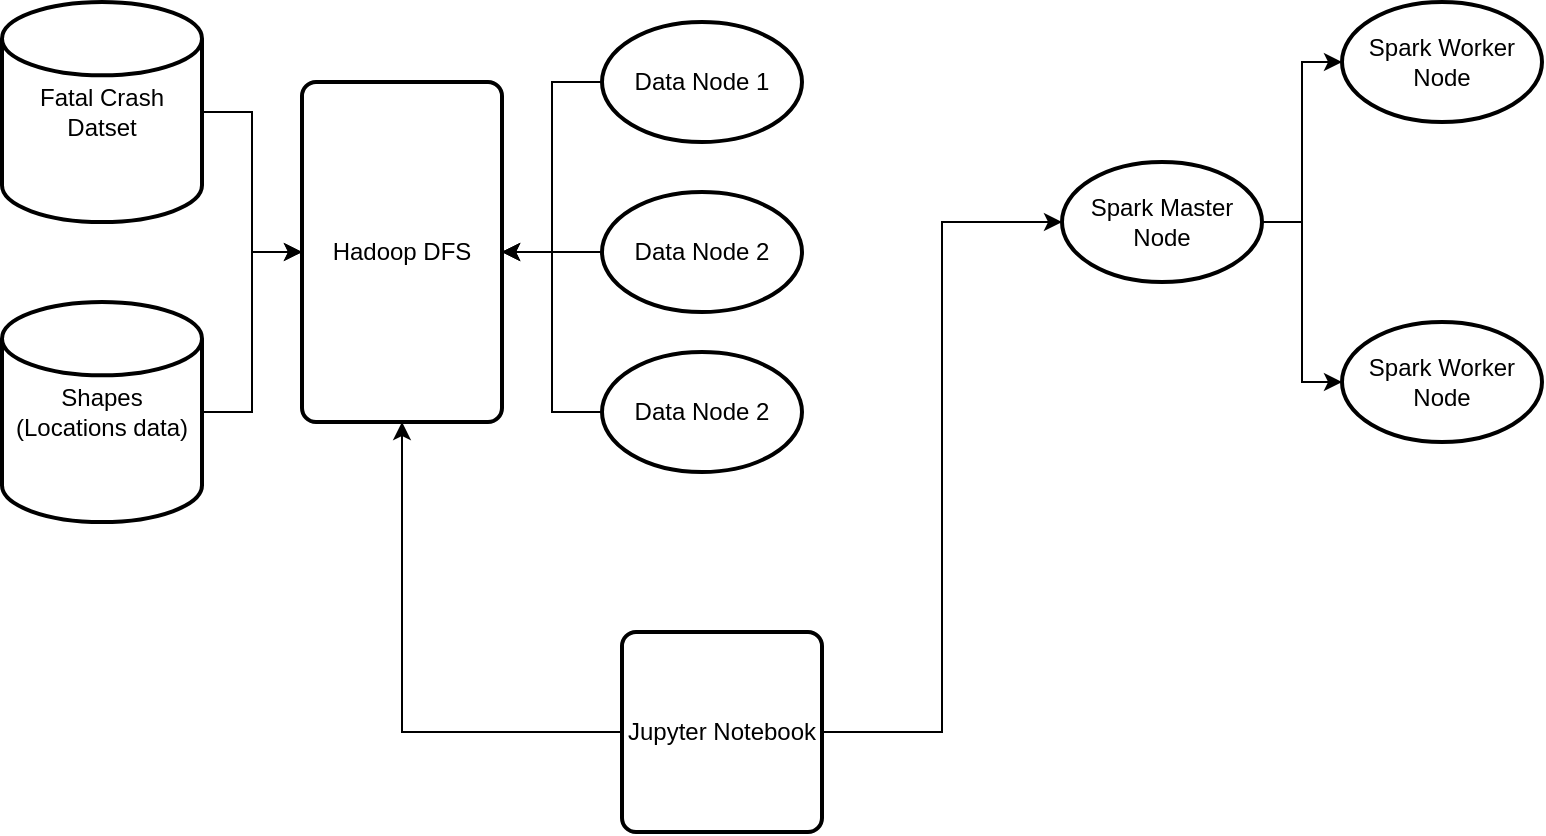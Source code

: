 <mxfile version="22.0.5" type="github">
  <diagram name="Page-1" id="5Hz0wXWLAJC5K84tN0uE">
    <mxGraphModel dx="1434" dy="687" grid="1" gridSize="10" guides="1" tooltips="1" connect="1" arrows="1" fold="1" page="1" pageScale="1" pageWidth="850" pageHeight="1100" math="0" shadow="0">
      <root>
        <mxCell id="0" />
        <mxCell id="1" parent="0" />
        <mxCell id="tXeFRsbnpcotNuKh1mEu-4" style="edgeStyle=orthogonalEdgeStyle;rounded=0;orthogonalLoop=1;jettySize=auto;html=1;exitX=1;exitY=0.5;exitDx=0;exitDy=0;exitPerimeter=0;entryX=0;entryY=0.5;entryDx=0;entryDy=0;" edge="1" parent="1" source="tXeFRsbnpcotNuKh1mEu-1" target="tXeFRsbnpcotNuKh1mEu-3">
          <mxGeometry relative="1" as="geometry" />
        </mxCell>
        <mxCell id="tXeFRsbnpcotNuKh1mEu-1" value="Fatal Crash Datset" style="strokeWidth=2;html=1;shape=mxgraph.flowchart.database;whiteSpace=wrap;" vertex="1" parent="1">
          <mxGeometry x="20" y="20" width="100" height="110" as="geometry" />
        </mxCell>
        <mxCell id="tXeFRsbnpcotNuKh1mEu-6" style="edgeStyle=orthogonalEdgeStyle;rounded=0;orthogonalLoop=1;jettySize=auto;html=1;exitX=1;exitY=0.5;exitDx=0;exitDy=0;exitPerimeter=0;entryX=0;entryY=0.5;entryDx=0;entryDy=0;" edge="1" parent="1" source="tXeFRsbnpcotNuKh1mEu-2" target="tXeFRsbnpcotNuKh1mEu-3">
          <mxGeometry relative="1" as="geometry" />
        </mxCell>
        <mxCell id="tXeFRsbnpcotNuKh1mEu-2" value="Shapes (Locations data)" style="strokeWidth=2;html=1;shape=mxgraph.flowchart.database;whiteSpace=wrap;" vertex="1" parent="1">
          <mxGeometry x="20" y="170" width="100" height="110" as="geometry" />
        </mxCell>
        <mxCell id="tXeFRsbnpcotNuKh1mEu-3" value="Hadoop DFS" style="rounded=1;whiteSpace=wrap;html=1;absoluteArcSize=1;arcSize=14;strokeWidth=2;" vertex="1" parent="1">
          <mxGeometry x="170" y="60" width="100" height="170" as="geometry" />
        </mxCell>
        <mxCell id="tXeFRsbnpcotNuKh1mEu-7" value="Spark Worker Node" style="strokeWidth=2;html=1;shape=mxgraph.flowchart.start_1;whiteSpace=wrap;" vertex="1" parent="1">
          <mxGeometry x="690" y="20" width="100" height="60" as="geometry" />
        </mxCell>
        <mxCell id="tXeFRsbnpcotNuKh1mEu-8" value="Spark Worker Node" style="strokeWidth=2;html=1;shape=mxgraph.flowchart.start_1;whiteSpace=wrap;" vertex="1" parent="1">
          <mxGeometry x="690" y="180" width="100" height="60" as="geometry" />
        </mxCell>
        <mxCell id="tXeFRsbnpcotNuKh1mEu-10" value="Spark Master Node" style="strokeWidth=2;html=1;shape=mxgraph.flowchart.start_1;whiteSpace=wrap;" vertex="1" parent="1">
          <mxGeometry x="550" y="100" width="100" height="60" as="geometry" />
        </mxCell>
        <mxCell id="tXeFRsbnpcotNuKh1mEu-11" style="edgeStyle=orthogonalEdgeStyle;rounded=0;orthogonalLoop=1;jettySize=auto;html=1;exitX=1;exitY=0.5;exitDx=0;exitDy=0;exitPerimeter=0;entryX=0;entryY=0.5;entryDx=0;entryDy=0;entryPerimeter=0;" edge="1" parent="1" source="tXeFRsbnpcotNuKh1mEu-10" target="tXeFRsbnpcotNuKh1mEu-7">
          <mxGeometry relative="1" as="geometry" />
        </mxCell>
        <mxCell id="tXeFRsbnpcotNuKh1mEu-12" style="edgeStyle=orthogonalEdgeStyle;rounded=0;orthogonalLoop=1;jettySize=auto;html=1;exitX=1;exitY=0.5;exitDx=0;exitDy=0;exitPerimeter=0;entryX=0;entryY=0.5;entryDx=0;entryDy=0;entryPerimeter=0;" edge="1" parent="1" source="tXeFRsbnpcotNuKh1mEu-10" target="tXeFRsbnpcotNuKh1mEu-8">
          <mxGeometry relative="1" as="geometry" />
        </mxCell>
        <mxCell id="tXeFRsbnpcotNuKh1mEu-22" style="edgeStyle=orthogonalEdgeStyle;rounded=0;orthogonalLoop=1;jettySize=auto;html=1;exitX=0;exitY=0.5;exitDx=0;exitDy=0;exitPerimeter=0;entryX=1;entryY=0.5;entryDx=0;entryDy=0;" edge="1" parent="1" source="tXeFRsbnpcotNuKh1mEu-14" target="tXeFRsbnpcotNuKh1mEu-3">
          <mxGeometry relative="1" as="geometry" />
        </mxCell>
        <mxCell id="tXeFRsbnpcotNuKh1mEu-14" value="Data Node 1" style="strokeWidth=2;html=1;shape=mxgraph.flowchart.start_1;whiteSpace=wrap;" vertex="1" parent="1">
          <mxGeometry x="320" y="30" width="100" height="60" as="geometry" />
        </mxCell>
        <mxCell id="tXeFRsbnpcotNuKh1mEu-21" style="edgeStyle=orthogonalEdgeStyle;rounded=0;orthogonalLoop=1;jettySize=auto;html=1;exitX=0;exitY=0.5;exitDx=0;exitDy=0;exitPerimeter=0;" edge="1" parent="1" source="tXeFRsbnpcotNuKh1mEu-15" target="tXeFRsbnpcotNuKh1mEu-3">
          <mxGeometry relative="1" as="geometry" />
        </mxCell>
        <mxCell id="tXeFRsbnpcotNuKh1mEu-15" value="Data Node 2" style="strokeWidth=2;html=1;shape=mxgraph.flowchart.start_1;whiteSpace=wrap;" vertex="1" parent="1">
          <mxGeometry x="320" y="115" width="100" height="60" as="geometry" />
        </mxCell>
        <mxCell id="tXeFRsbnpcotNuKh1mEu-20" style="edgeStyle=orthogonalEdgeStyle;rounded=0;orthogonalLoop=1;jettySize=auto;html=1;exitX=0;exitY=0.5;exitDx=0;exitDy=0;exitPerimeter=0;entryX=1;entryY=0.5;entryDx=0;entryDy=0;" edge="1" parent="1" source="tXeFRsbnpcotNuKh1mEu-16" target="tXeFRsbnpcotNuKh1mEu-3">
          <mxGeometry relative="1" as="geometry" />
        </mxCell>
        <mxCell id="tXeFRsbnpcotNuKh1mEu-16" value="Data Node 2" style="strokeWidth=2;html=1;shape=mxgraph.flowchart.start_1;whiteSpace=wrap;" vertex="1" parent="1">
          <mxGeometry x="320" y="195" width="100" height="60" as="geometry" />
        </mxCell>
        <mxCell id="tXeFRsbnpcotNuKh1mEu-25" style="edgeStyle=orthogonalEdgeStyle;rounded=0;orthogonalLoop=1;jettySize=auto;html=1;exitX=0;exitY=0.5;exitDx=0;exitDy=0;entryX=0.5;entryY=1;entryDx=0;entryDy=0;" edge="1" parent="1" source="tXeFRsbnpcotNuKh1mEu-23" target="tXeFRsbnpcotNuKh1mEu-3">
          <mxGeometry relative="1" as="geometry" />
        </mxCell>
        <mxCell id="tXeFRsbnpcotNuKh1mEu-23" value="Jupyter Notebook" style="rounded=1;whiteSpace=wrap;html=1;absoluteArcSize=1;arcSize=14;strokeWidth=2;" vertex="1" parent="1">
          <mxGeometry x="330" y="335" width="100" height="100" as="geometry" />
        </mxCell>
        <mxCell id="tXeFRsbnpcotNuKh1mEu-24" style="edgeStyle=orthogonalEdgeStyle;rounded=0;orthogonalLoop=1;jettySize=auto;html=1;exitX=1;exitY=0.5;exitDx=0;exitDy=0;entryX=0;entryY=0.5;entryDx=0;entryDy=0;entryPerimeter=0;" edge="1" parent="1" source="tXeFRsbnpcotNuKh1mEu-23" target="tXeFRsbnpcotNuKh1mEu-10">
          <mxGeometry relative="1" as="geometry" />
        </mxCell>
      </root>
    </mxGraphModel>
  </diagram>
</mxfile>
